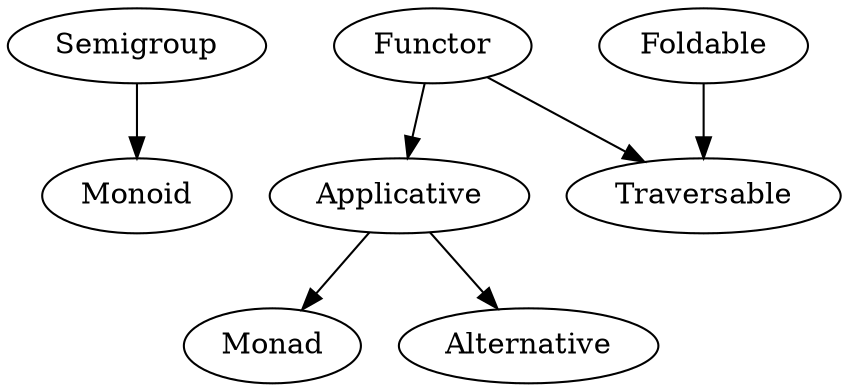 digraph G {
  Semigroup -> Monoid;
  Functor -> Applicative;
  Applicative -> Monad;
  Applicative -> Alternative;
  Functor -> Traversable;
  Foldable -> Traversable;
}
